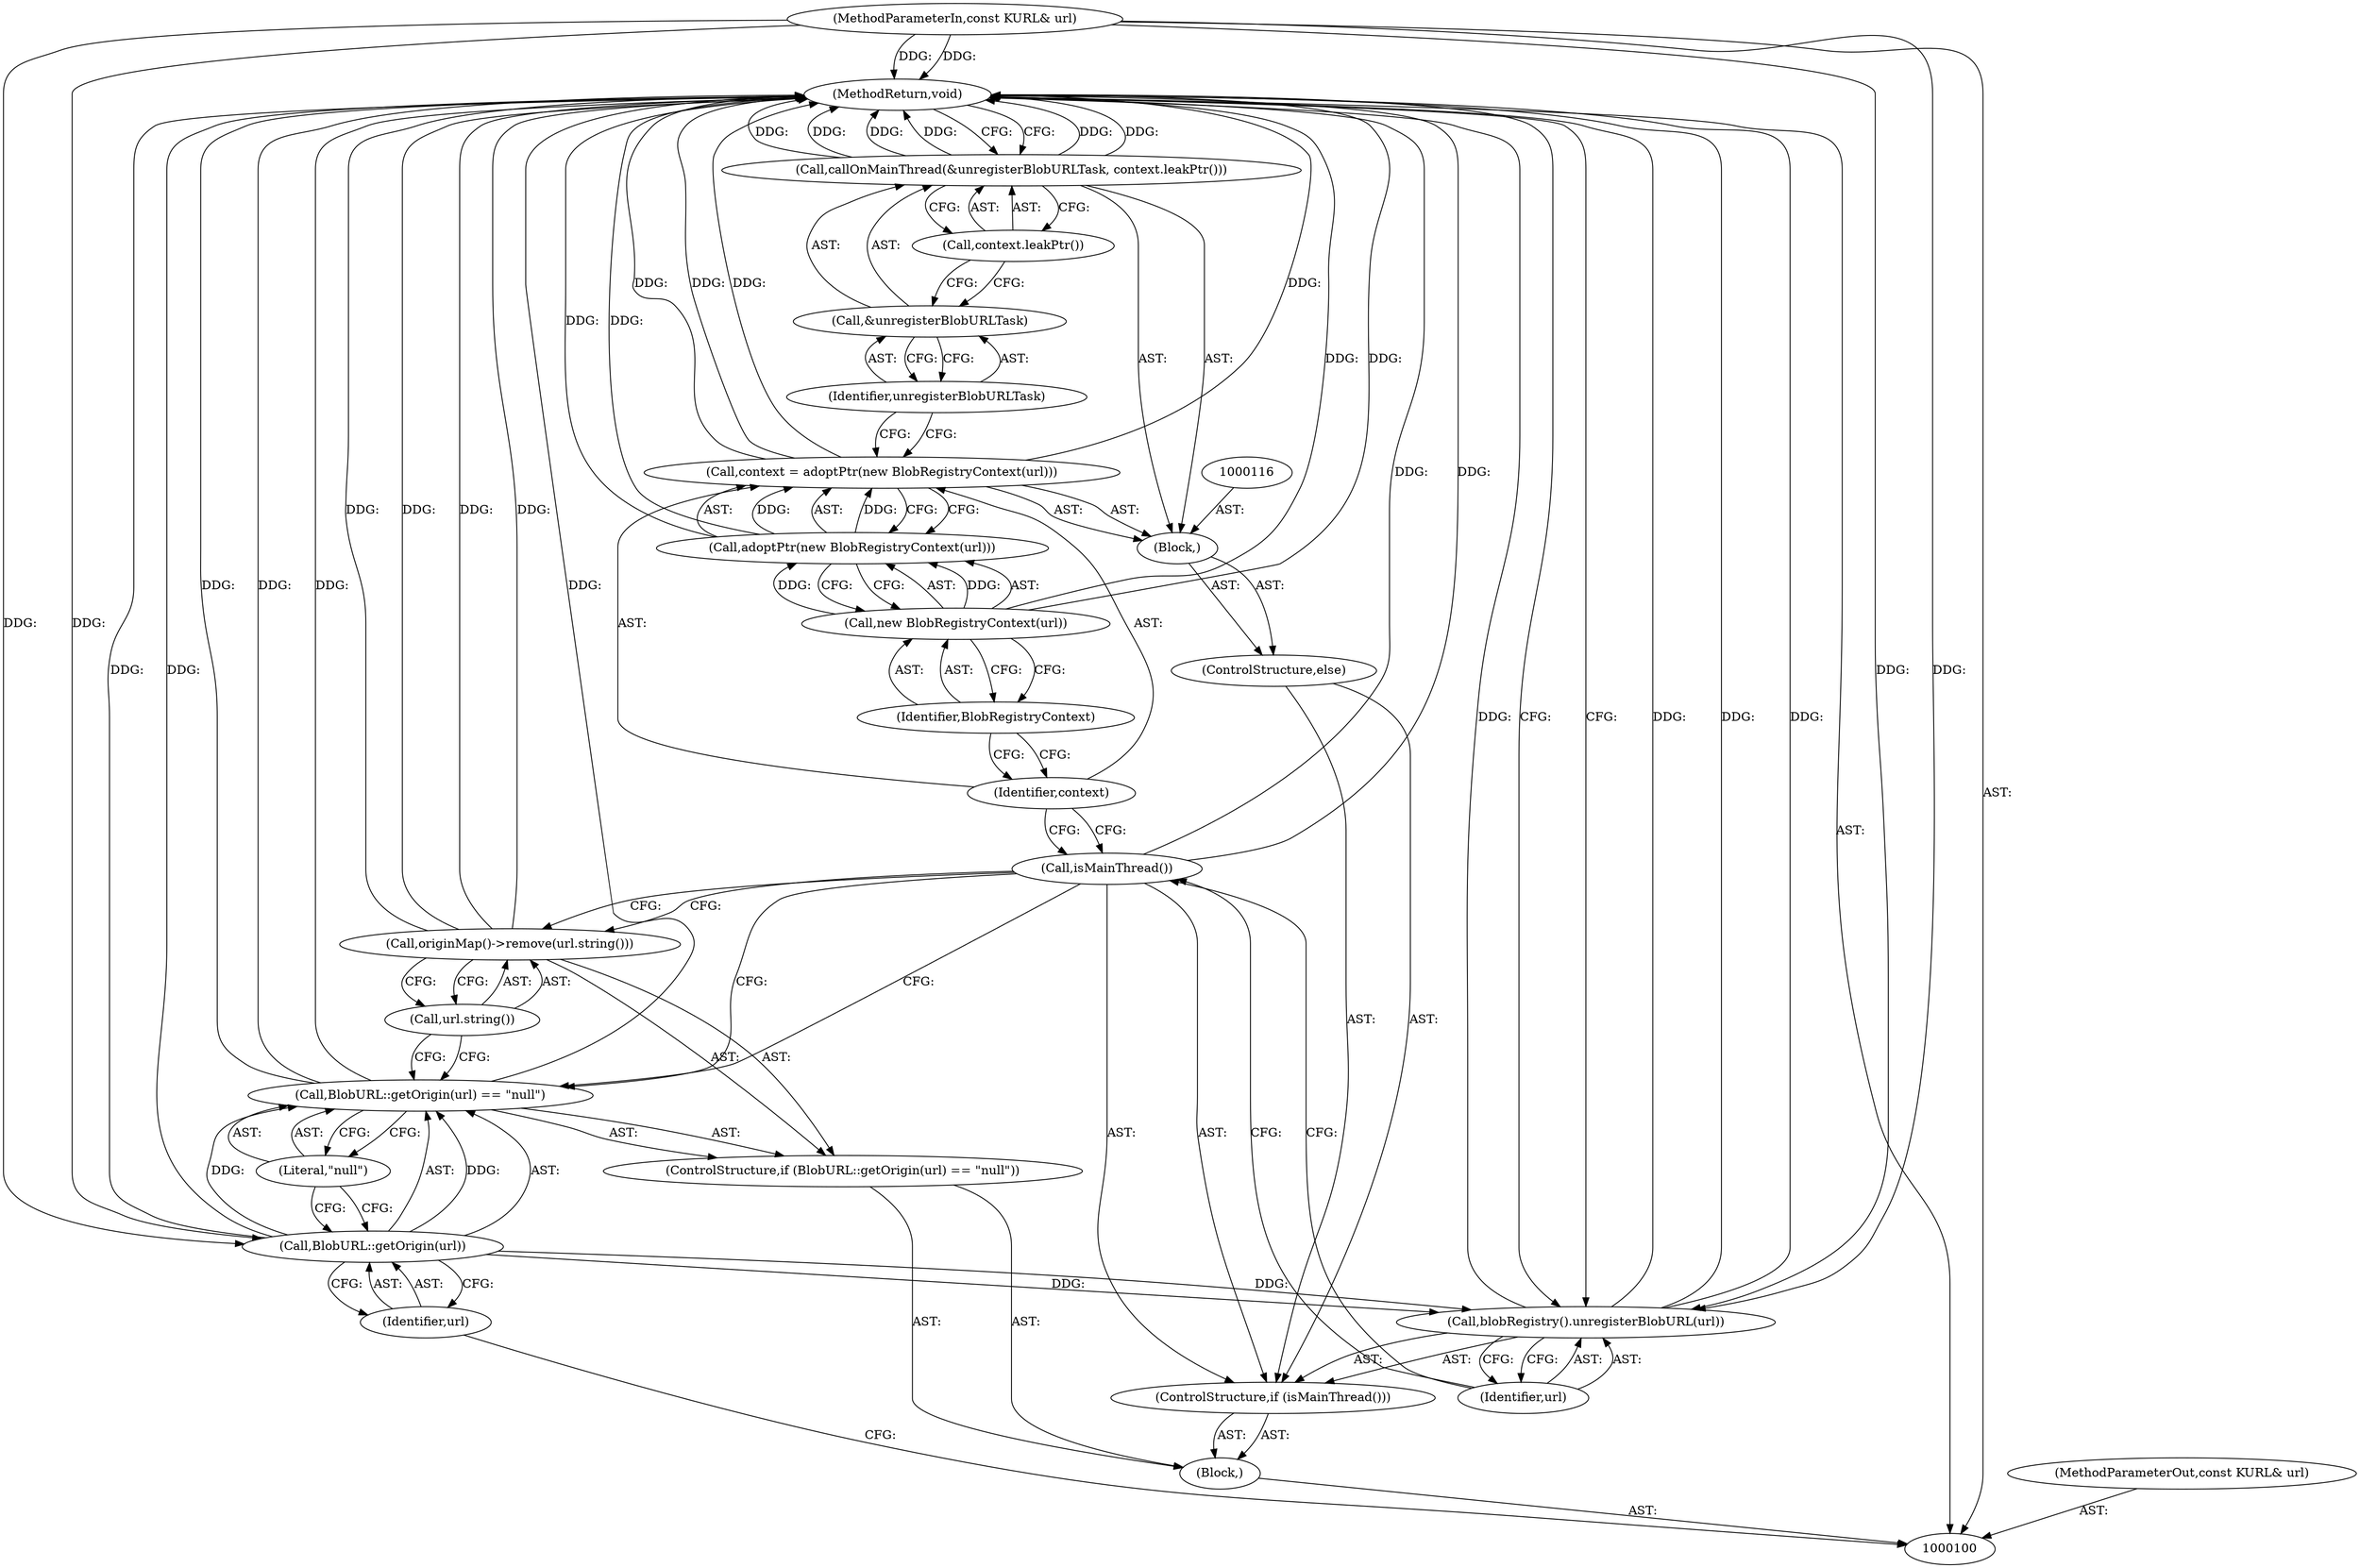 digraph "1_Chrome_d0c31f0342cefc46a3b3d80359a9779d044d4c0d_15" {
"1000126" [label="(MethodReturn,void)"];
"1000101" [label="(MethodParameterIn,const KURL& url)"];
"1000181" [label="(MethodParameterOut,const KURL& url)"];
"1000123" [label="(Call,&unregisterBlobURLTask)"];
"1000124" [label="(Identifier,unregisterBlobURLTask)"];
"1000125" [label="(Call,context.leakPtr())"];
"1000122" [label="(Call,callOnMainThread(&unregisterBlobURLTask, context.leakPtr()))"];
"1000102" [label="(Block,)"];
"1000106" [label="(Identifier,url)"];
"1000107" [label="(Literal,\"null\")"];
"1000103" [label="(ControlStructure,if (BlobURL::getOrigin(url) == \"null\"))"];
"1000104" [label="(Call,BlobURL::getOrigin(url) == \"null\")"];
"1000105" [label="(Call,BlobURL::getOrigin(url))"];
"1000109" [label="(Call,url.string())"];
"1000108" [label="(Call,originMap()->remove(url.string()))"];
"1000110" [label="(ControlStructure,if (isMainThread()))"];
"1000111" [label="(Call,isMainThread())"];
"1000113" [label="(Identifier,url)"];
"1000112" [label="(Call,blobRegistry().unregisterBlobURL(url))"];
"1000114" [label="(ControlStructure,else)"];
"1000117" [label="(Call,context = adoptPtr(new BlobRegistryContext(url)))"];
"1000118" [label="(Identifier,context)"];
"1000119" [label="(Call,adoptPtr(new BlobRegistryContext(url)))"];
"1000120" [label="(Call,new BlobRegistryContext(url))"];
"1000121" [label="(Identifier,BlobRegistryContext)"];
"1000115" [label="(Block,)"];
"1000126" -> "1000100"  [label="AST: "];
"1000126" -> "1000112"  [label="CFG: "];
"1000126" -> "1000122"  [label="CFG: "];
"1000122" -> "1000126"  [label="DDG: "];
"1000122" -> "1000126"  [label="DDG: "];
"1000122" -> "1000126"  [label="DDG: "];
"1000108" -> "1000126"  [label="DDG: "];
"1000108" -> "1000126"  [label="DDG: "];
"1000104" -> "1000126"  [label="DDG: "];
"1000104" -> "1000126"  [label="DDG: "];
"1000120" -> "1000126"  [label="DDG: "];
"1000117" -> "1000126"  [label="DDG: "];
"1000117" -> "1000126"  [label="DDG: "];
"1000112" -> "1000126"  [label="DDG: "];
"1000112" -> "1000126"  [label="DDG: "];
"1000111" -> "1000126"  [label="DDG: "];
"1000101" -> "1000126"  [label="DDG: "];
"1000119" -> "1000126"  [label="DDG: "];
"1000105" -> "1000126"  [label="DDG: "];
"1000101" -> "1000100"  [label="AST: "];
"1000101" -> "1000126"  [label="DDG: "];
"1000101" -> "1000105"  [label="DDG: "];
"1000101" -> "1000112"  [label="DDG: "];
"1000181" -> "1000100"  [label="AST: "];
"1000123" -> "1000122"  [label="AST: "];
"1000123" -> "1000124"  [label="CFG: "];
"1000124" -> "1000123"  [label="AST: "];
"1000125" -> "1000123"  [label="CFG: "];
"1000124" -> "1000123"  [label="AST: "];
"1000124" -> "1000117"  [label="CFG: "];
"1000123" -> "1000124"  [label="CFG: "];
"1000125" -> "1000122"  [label="AST: "];
"1000125" -> "1000123"  [label="CFG: "];
"1000122" -> "1000125"  [label="CFG: "];
"1000122" -> "1000115"  [label="AST: "];
"1000122" -> "1000125"  [label="CFG: "];
"1000123" -> "1000122"  [label="AST: "];
"1000125" -> "1000122"  [label="AST: "];
"1000126" -> "1000122"  [label="CFG: "];
"1000122" -> "1000126"  [label="DDG: "];
"1000122" -> "1000126"  [label="DDG: "];
"1000122" -> "1000126"  [label="DDG: "];
"1000102" -> "1000100"  [label="AST: "];
"1000103" -> "1000102"  [label="AST: "];
"1000110" -> "1000102"  [label="AST: "];
"1000106" -> "1000105"  [label="AST: "];
"1000106" -> "1000100"  [label="CFG: "];
"1000105" -> "1000106"  [label="CFG: "];
"1000107" -> "1000104"  [label="AST: "];
"1000107" -> "1000105"  [label="CFG: "];
"1000104" -> "1000107"  [label="CFG: "];
"1000103" -> "1000102"  [label="AST: "];
"1000104" -> "1000103"  [label="AST: "];
"1000108" -> "1000103"  [label="AST: "];
"1000104" -> "1000103"  [label="AST: "];
"1000104" -> "1000107"  [label="CFG: "];
"1000105" -> "1000104"  [label="AST: "];
"1000107" -> "1000104"  [label="AST: "];
"1000109" -> "1000104"  [label="CFG: "];
"1000111" -> "1000104"  [label="CFG: "];
"1000104" -> "1000126"  [label="DDG: "];
"1000104" -> "1000126"  [label="DDG: "];
"1000105" -> "1000104"  [label="DDG: "];
"1000105" -> "1000104"  [label="AST: "];
"1000105" -> "1000106"  [label="CFG: "];
"1000106" -> "1000105"  [label="AST: "];
"1000107" -> "1000105"  [label="CFG: "];
"1000105" -> "1000126"  [label="DDG: "];
"1000105" -> "1000104"  [label="DDG: "];
"1000101" -> "1000105"  [label="DDG: "];
"1000105" -> "1000112"  [label="DDG: "];
"1000109" -> "1000108"  [label="AST: "];
"1000109" -> "1000104"  [label="CFG: "];
"1000108" -> "1000109"  [label="CFG: "];
"1000108" -> "1000103"  [label="AST: "];
"1000108" -> "1000109"  [label="CFG: "];
"1000109" -> "1000108"  [label="AST: "];
"1000111" -> "1000108"  [label="CFG: "];
"1000108" -> "1000126"  [label="DDG: "];
"1000108" -> "1000126"  [label="DDG: "];
"1000110" -> "1000102"  [label="AST: "];
"1000111" -> "1000110"  [label="AST: "];
"1000112" -> "1000110"  [label="AST: "];
"1000114" -> "1000110"  [label="AST: "];
"1000111" -> "1000110"  [label="AST: "];
"1000111" -> "1000108"  [label="CFG: "];
"1000111" -> "1000104"  [label="CFG: "];
"1000113" -> "1000111"  [label="CFG: "];
"1000118" -> "1000111"  [label="CFG: "];
"1000111" -> "1000126"  [label="DDG: "];
"1000113" -> "1000112"  [label="AST: "];
"1000113" -> "1000111"  [label="CFG: "];
"1000112" -> "1000113"  [label="CFG: "];
"1000112" -> "1000110"  [label="AST: "];
"1000112" -> "1000113"  [label="CFG: "];
"1000113" -> "1000112"  [label="AST: "];
"1000126" -> "1000112"  [label="CFG: "];
"1000112" -> "1000126"  [label="DDG: "];
"1000112" -> "1000126"  [label="DDG: "];
"1000105" -> "1000112"  [label="DDG: "];
"1000101" -> "1000112"  [label="DDG: "];
"1000114" -> "1000110"  [label="AST: "];
"1000115" -> "1000114"  [label="AST: "];
"1000117" -> "1000115"  [label="AST: "];
"1000117" -> "1000119"  [label="CFG: "];
"1000118" -> "1000117"  [label="AST: "];
"1000119" -> "1000117"  [label="AST: "];
"1000124" -> "1000117"  [label="CFG: "];
"1000117" -> "1000126"  [label="DDG: "];
"1000117" -> "1000126"  [label="DDG: "];
"1000119" -> "1000117"  [label="DDG: "];
"1000118" -> "1000117"  [label="AST: "];
"1000118" -> "1000111"  [label="CFG: "];
"1000121" -> "1000118"  [label="CFG: "];
"1000119" -> "1000117"  [label="AST: "];
"1000119" -> "1000120"  [label="CFG: "];
"1000120" -> "1000119"  [label="AST: "];
"1000117" -> "1000119"  [label="CFG: "];
"1000119" -> "1000126"  [label="DDG: "];
"1000119" -> "1000117"  [label="DDG: "];
"1000120" -> "1000119"  [label="DDG: "];
"1000120" -> "1000119"  [label="AST: "];
"1000120" -> "1000121"  [label="CFG: "];
"1000121" -> "1000120"  [label="AST: "];
"1000119" -> "1000120"  [label="CFG: "];
"1000120" -> "1000126"  [label="DDG: "];
"1000120" -> "1000119"  [label="DDG: "];
"1000121" -> "1000120"  [label="AST: "];
"1000121" -> "1000118"  [label="CFG: "];
"1000120" -> "1000121"  [label="CFG: "];
"1000115" -> "1000114"  [label="AST: "];
"1000116" -> "1000115"  [label="AST: "];
"1000117" -> "1000115"  [label="AST: "];
"1000122" -> "1000115"  [label="AST: "];
}
